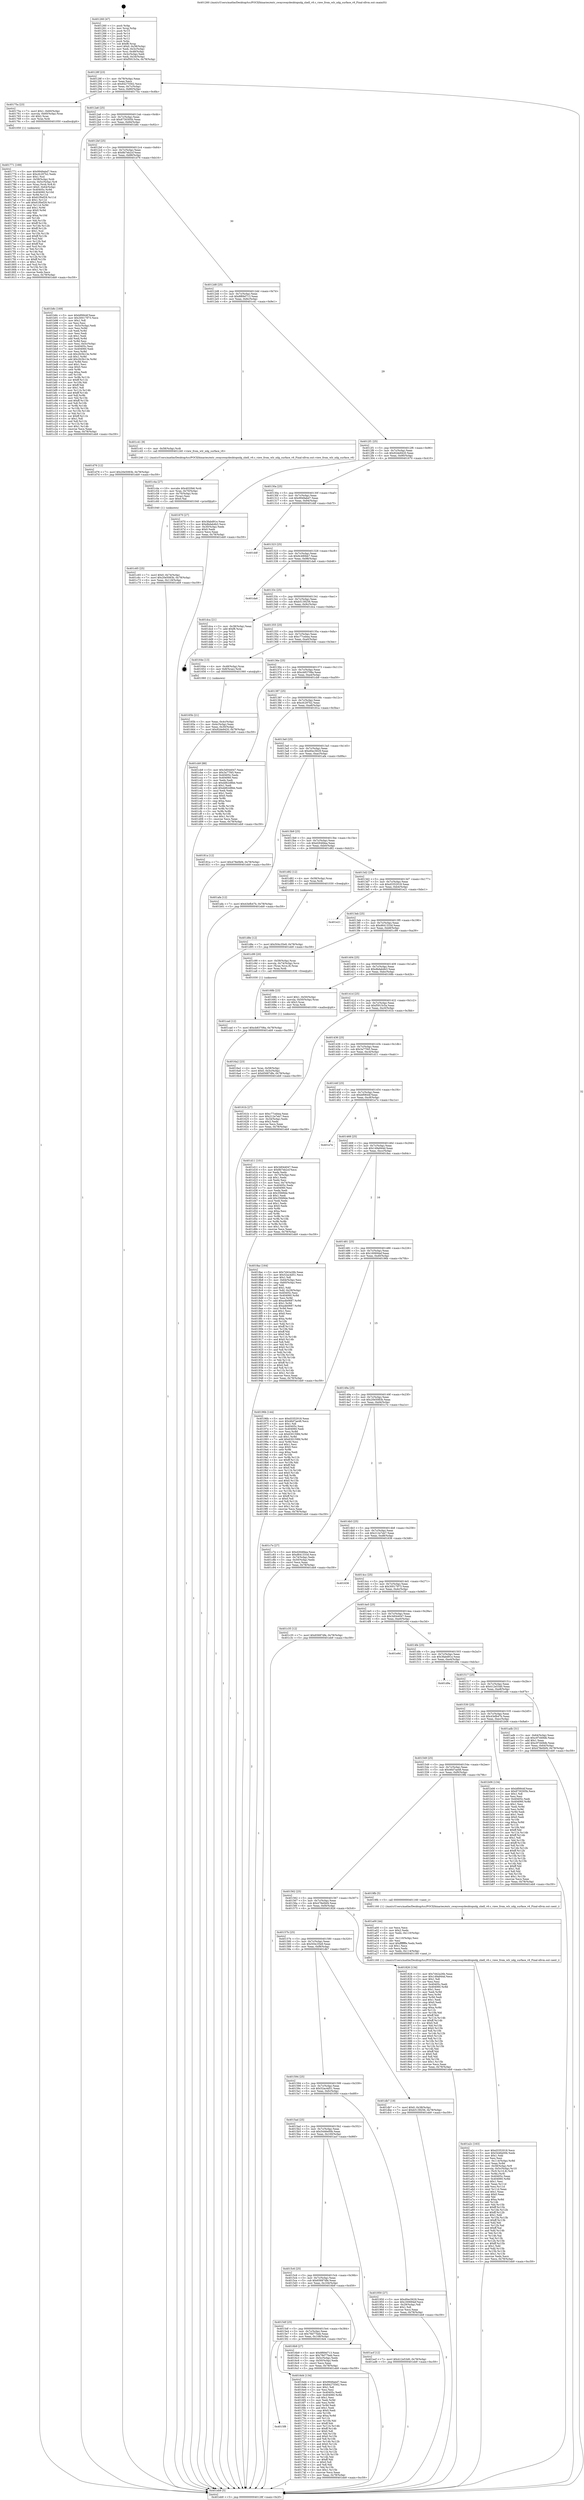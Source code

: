 digraph "0x401260" {
  label = "0x401260 (/mnt/c/Users/mathe/Desktop/tcc/POCII/binaries/extr_swayswaydesktopxdg_shell_v6.c_view_from_wlr_xdg_surface_v6_Final-ollvm.out::main(0))"
  labelloc = "t"
  node[shape=record]

  Entry [label="",width=0.3,height=0.3,shape=circle,fillcolor=black,style=filled]
  "0x40128f" [label="{
     0x40128f [23]\l
     | [instrs]\l
     &nbsp;&nbsp;0x40128f \<+3\>: mov -0x78(%rbp),%eax\l
     &nbsp;&nbsp;0x401292 \<+2\>: mov %eax,%ecx\l
     &nbsp;&nbsp;0x401294 \<+6\>: sub $0x84275562,%ecx\l
     &nbsp;&nbsp;0x40129a \<+3\>: mov %eax,-0x7c(%rbp)\l
     &nbsp;&nbsp;0x40129d \<+3\>: mov %ecx,-0x80(%rbp)\l
     &nbsp;&nbsp;0x4012a0 \<+6\>: je 000000000040175a \<main+0x4fa\>\l
  }"]
  "0x40175a" [label="{
     0x40175a [23]\l
     | [instrs]\l
     &nbsp;&nbsp;0x40175a \<+7\>: movl $0x1,-0x60(%rbp)\l
     &nbsp;&nbsp;0x401761 \<+4\>: movslq -0x60(%rbp),%rax\l
     &nbsp;&nbsp;0x401765 \<+4\>: shl $0x2,%rax\l
     &nbsp;&nbsp;0x401769 \<+3\>: mov %rax,%rdi\l
     &nbsp;&nbsp;0x40176c \<+5\>: call 0000000000401050 \<malloc@plt\>\l
     | [calls]\l
     &nbsp;&nbsp;0x401050 \{1\} (unknown)\l
  }"]
  "0x4012a6" [label="{
     0x4012a6 [25]\l
     | [instrs]\l
     &nbsp;&nbsp;0x4012a6 \<+5\>: jmp 00000000004012ab \<main+0x4b\>\l
     &nbsp;&nbsp;0x4012ab \<+3\>: mov -0x7c(%rbp),%eax\l
     &nbsp;&nbsp;0x4012ae \<+5\>: sub $0x8730305b,%eax\l
     &nbsp;&nbsp;0x4012b3 \<+6\>: mov %eax,-0x84(%rbp)\l
     &nbsp;&nbsp;0x4012b9 \<+6\>: je 0000000000401b8c \<main+0x92c\>\l
  }"]
  Exit [label="",width=0.3,height=0.3,shape=circle,fillcolor=black,style=filled,peripheries=2]
  "0x401b8c" [label="{
     0x401b8c [169]\l
     | [instrs]\l
     &nbsp;&nbsp;0x401b8c \<+5\>: mov $0xbf0844f,%eax\l
     &nbsp;&nbsp;0x401b91 \<+5\>: mov $0x30017973,%ecx\l
     &nbsp;&nbsp;0x401b96 \<+2\>: mov $0x1,%dl\l
     &nbsp;&nbsp;0x401b98 \<+2\>: xor %esi,%esi\l
     &nbsp;&nbsp;0x401b9a \<+3\>: mov -0x5c(%rbp),%edi\l
     &nbsp;&nbsp;0x401b9d \<+3\>: mov %esi,%r8d\l
     &nbsp;&nbsp;0x401ba0 \<+3\>: sub %edi,%r8d\l
     &nbsp;&nbsp;0x401ba3 \<+2\>: mov %esi,%edi\l
     &nbsp;&nbsp;0x401ba5 \<+3\>: sub $0x1,%edi\l
     &nbsp;&nbsp;0x401ba8 \<+3\>: add %edi,%r8d\l
     &nbsp;&nbsp;0x401bab \<+3\>: sub %r8d,%esi\l
     &nbsp;&nbsp;0x401bae \<+3\>: mov %esi,-0x5c(%rbp)\l
     &nbsp;&nbsp;0x401bb1 \<+7\>: mov 0x40405c,%esi\l
     &nbsp;&nbsp;0x401bb8 \<+7\>: mov 0x404060,%edi\l
     &nbsp;&nbsp;0x401bbf \<+3\>: mov %esi,%r8d\l
     &nbsp;&nbsp;0x401bc2 \<+7\>: sub $0x2fc5b13e,%r8d\l
     &nbsp;&nbsp;0x401bc9 \<+4\>: sub $0x1,%r8d\l
     &nbsp;&nbsp;0x401bcd \<+7\>: add $0x2fc5b13e,%r8d\l
     &nbsp;&nbsp;0x401bd4 \<+4\>: imul %r8d,%esi\l
     &nbsp;&nbsp;0x401bd8 \<+3\>: and $0x1,%esi\l
     &nbsp;&nbsp;0x401bdb \<+3\>: cmp $0x0,%esi\l
     &nbsp;&nbsp;0x401bde \<+4\>: sete %r9b\l
     &nbsp;&nbsp;0x401be2 \<+3\>: cmp $0xa,%edi\l
     &nbsp;&nbsp;0x401be5 \<+4\>: setl %r10b\l
     &nbsp;&nbsp;0x401be9 \<+3\>: mov %r9b,%r11b\l
     &nbsp;&nbsp;0x401bec \<+4\>: xor $0xff,%r11b\l
     &nbsp;&nbsp;0x401bf0 \<+3\>: mov %r10b,%bl\l
     &nbsp;&nbsp;0x401bf3 \<+3\>: xor $0xff,%bl\l
     &nbsp;&nbsp;0x401bf6 \<+3\>: xor $0x1,%dl\l
     &nbsp;&nbsp;0x401bf9 \<+3\>: mov %r11b,%r14b\l
     &nbsp;&nbsp;0x401bfc \<+4\>: and $0xff,%r14b\l
     &nbsp;&nbsp;0x401c00 \<+3\>: and %dl,%r9b\l
     &nbsp;&nbsp;0x401c03 \<+3\>: mov %bl,%r15b\l
     &nbsp;&nbsp;0x401c06 \<+4\>: and $0xff,%r15b\l
     &nbsp;&nbsp;0x401c0a \<+3\>: and %dl,%r10b\l
     &nbsp;&nbsp;0x401c0d \<+3\>: or %r9b,%r14b\l
     &nbsp;&nbsp;0x401c10 \<+3\>: or %r10b,%r15b\l
     &nbsp;&nbsp;0x401c13 \<+3\>: xor %r15b,%r14b\l
     &nbsp;&nbsp;0x401c16 \<+3\>: or %bl,%r11b\l
     &nbsp;&nbsp;0x401c19 \<+4\>: xor $0xff,%r11b\l
     &nbsp;&nbsp;0x401c1d \<+3\>: or $0x1,%dl\l
     &nbsp;&nbsp;0x401c20 \<+3\>: and %dl,%r11b\l
     &nbsp;&nbsp;0x401c23 \<+3\>: or %r11b,%r14b\l
     &nbsp;&nbsp;0x401c26 \<+4\>: test $0x1,%r14b\l
     &nbsp;&nbsp;0x401c2a \<+3\>: cmovne %ecx,%eax\l
     &nbsp;&nbsp;0x401c2d \<+3\>: mov %eax,-0x78(%rbp)\l
     &nbsp;&nbsp;0x401c30 \<+5\>: jmp 0000000000401eb9 \<main+0xc59\>\l
  }"]
  "0x4012bf" [label="{
     0x4012bf [25]\l
     | [instrs]\l
     &nbsp;&nbsp;0x4012bf \<+5\>: jmp 00000000004012c4 \<main+0x64\>\l
     &nbsp;&nbsp;0x4012c4 \<+3\>: mov -0x7c(%rbp),%eax\l
     &nbsp;&nbsp;0x4012c7 \<+5\>: sub $0x8b7eb2cf,%eax\l
     &nbsp;&nbsp;0x4012cc \<+6\>: mov %eax,-0x88(%rbp)\l
     &nbsp;&nbsp;0x4012d2 \<+6\>: je 0000000000401d76 \<main+0xb16\>\l
  }"]
  "0x401d8e" [label="{
     0x401d8e [12]\l
     | [instrs]\l
     &nbsp;&nbsp;0x401d8e \<+7\>: movl $0x504c35e9,-0x78(%rbp)\l
     &nbsp;&nbsp;0x401d95 \<+5\>: jmp 0000000000401eb9 \<main+0xc59\>\l
  }"]
  "0x401d76" [label="{
     0x401d76 [12]\l
     | [instrs]\l
     &nbsp;&nbsp;0x401d76 \<+7\>: movl $0x20e5083b,-0x78(%rbp)\l
     &nbsp;&nbsp;0x401d7d \<+5\>: jmp 0000000000401eb9 \<main+0xc59\>\l
  }"]
  "0x4012d8" [label="{
     0x4012d8 [25]\l
     | [instrs]\l
     &nbsp;&nbsp;0x4012d8 \<+5\>: jmp 00000000004012dd \<main+0x7d\>\l
     &nbsp;&nbsp;0x4012dd \<+3\>: mov -0x7c(%rbp),%eax\l
     &nbsp;&nbsp;0x4012e0 \<+5\>: sub $0x8f69d713,%eax\l
     &nbsp;&nbsp;0x4012e5 \<+6\>: mov %eax,-0x8c(%rbp)\l
     &nbsp;&nbsp;0x4012eb \<+6\>: je 0000000000401c41 \<main+0x9e1\>\l
  }"]
  "0x401cad" [label="{
     0x401cad [12]\l
     | [instrs]\l
     &nbsp;&nbsp;0x401cad \<+7\>: movl $0xcb83708a,-0x78(%rbp)\l
     &nbsp;&nbsp;0x401cb4 \<+5\>: jmp 0000000000401eb9 \<main+0xc59\>\l
  }"]
  "0x401c41" [label="{
     0x401c41 [9]\l
     | [instrs]\l
     &nbsp;&nbsp;0x401c41 \<+4\>: mov -0x58(%rbp),%rdi\l
     &nbsp;&nbsp;0x401c45 \<+5\>: call 0000000000401240 \<view_from_wlr_xdg_surface_v6\>\l
     | [calls]\l
     &nbsp;&nbsp;0x401240 \{1\} (/mnt/c/Users/mathe/Desktop/tcc/POCII/binaries/extr_swayswaydesktopxdg_shell_v6.c_view_from_wlr_xdg_surface_v6_Final-ollvm.out::view_from_wlr_xdg_surface_v6)\l
  }"]
  "0x4012f1" [label="{
     0x4012f1 [25]\l
     | [instrs]\l
     &nbsp;&nbsp;0x4012f1 \<+5\>: jmp 00000000004012f6 \<main+0x96\>\l
     &nbsp;&nbsp;0x4012f6 \<+3\>: mov -0x7c(%rbp),%eax\l
     &nbsp;&nbsp;0x4012f9 \<+5\>: sub $0x92de9420,%eax\l
     &nbsp;&nbsp;0x4012fe \<+6\>: mov %eax,-0x90(%rbp)\l
     &nbsp;&nbsp;0x401304 \<+6\>: je 0000000000401670 \<main+0x410\>\l
  }"]
  "0x401c65" [label="{
     0x401c65 [25]\l
     | [instrs]\l
     &nbsp;&nbsp;0x401c65 \<+7\>: movl $0x0,-0x74(%rbp)\l
     &nbsp;&nbsp;0x401c6c \<+7\>: movl $0x20e5083b,-0x78(%rbp)\l
     &nbsp;&nbsp;0x401c73 \<+6\>: mov %eax,-0x118(%rbp)\l
     &nbsp;&nbsp;0x401c79 \<+5\>: jmp 0000000000401eb9 \<main+0xc59\>\l
  }"]
  "0x401670" [label="{
     0x401670 [27]\l
     | [instrs]\l
     &nbsp;&nbsp;0x401670 \<+5\>: mov $0x3fabd91e,%eax\l
     &nbsp;&nbsp;0x401675 \<+5\>: mov $0xdbdab4b3,%ecx\l
     &nbsp;&nbsp;0x40167a \<+3\>: mov -0x30(%rbp),%edx\l
     &nbsp;&nbsp;0x40167d \<+3\>: cmp $0x0,%edx\l
     &nbsp;&nbsp;0x401680 \<+3\>: cmove %ecx,%eax\l
     &nbsp;&nbsp;0x401683 \<+3\>: mov %eax,-0x78(%rbp)\l
     &nbsp;&nbsp;0x401686 \<+5\>: jmp 0000000000401eb9 \<main+0xc59\>\l
  }"]
  "0x40130a" [label="{
     0x40130a [25]\l
     | [instrs]\l
     &nbsp;&nbsp;0x40130a \<+5\>: jmp 000000000040130f \<main+0xaf\>\l
     &nbsp;&nbsp;0x40130f \<+3\>: mov -0x7c(%rbp),%eax\l
     &nbsp;&nbsp;0x401312 \<+5\>: sub $0x9949abd7,%eax\l
     &nbsp;&nbsp;0x401317 \<+6\>: mov %eax,-0x94(%rbp)\l
     &nbsp;&nbsp;0x40131d \<+6\>: je 0000000000401ddf \<main+0xb7f\>\l
  }"]
  "0x401c4a" [label="{
     0x401c4a [27]\l
     | [instrs]\l
     &nbsp;&nbsp;0x401c4a \<+10\>: movabs $0x4020b6,%rdi\l
     &nbsp;&nbsp;0x401c54 \<+4\>: mov %rax,-0x70(%rbp)\l
     &nbsp;&nbsp;0x401c58 \<+4\>: mov -0x70(%rbp),%rax\l
     &nbsp;&nbsp;0x401c5c \<+2\>: mov (%rax),%esi\l
     &nbsp;&nbsp;0x401c5e \<+2\>: mov $0x0,%al\l
     &nbsp;&nbsp;0x401c60 \<+5\>: call 0000000000401040 \<printf@plt\>\l
     | [calls]\l
     &nbsp;&nbsp;0x401040 \{1\} (unknown)\l
  }"]
  "0x401ddf" [label="{
     0x401ddf\l
  }", style=dashed]
  "0x401323" [label="{
     0x401323 [25]\l
     | [instrs]\l
     &nbsp;&nbsp;0x401323 \<+5\>: jmp 0000000000401328 \<main+0xc8\>\l
     &nbsp;&nbsp;0x401328 \<+3\>: mov -0x7c(%rbp),%eax\l
     &nbsp;&nbsp;0x40132b \<+5\>: sub $0x9c490bb7,%eax\l
     &nbsp;&nbsp;0x401330 \<+6\>: mov %eax,-0x98(%rbp)\l
     &nbsp;&nbsp;0x401336 \<+6\>: je 0000000000401da6 \<main+0xb46\>\l
  }"]
  "0x401a2c" [label="{
     0x401a2c [163]\l
     | [instrs]\l
     &nbsp;&nbsp;0x401a2c \<+5\>: mov $0xd3352018,%ecx\l
     &nbsp;&nbsp;0x401a31 \<+5\>: mov $0x5446e00b,%edx\l
     &nbsp;&nbsp;0x401a36 \<+3\>: mov $0x1,%dil\l
     &nbsp;&nbsp;0x401a39 \<+2\>: xor %esi,%esi\l
     &nbsp;&nbsp;0x401a3b \<+7\>: mov -0x114(%rbp),%r8d\l
     &nbsp;&nbsp;0x401a42 \<+4\>: imul %eax,%r8d\l
     &nbsp;&nbsp;0x401a46 \<+4\>: mov -0x58(%rbp),%r9\l
     &nbsp;&nbsp;0x401a4a \<+4\>: movslq -0x5c(%rbp),%r10\l
     &nbsp;&nbsp;0x401a4e \<+4\>: mov (%r9,%r10,8),%r9\l
     &nbsp;&nbsp;0x401a52 \<+3\>: mov %r8d,(%r9)\l
     &nbsp;&nbsp;0x401a55 \<+7\>: mov 0x40405c,%eax\l
     &nbsp;&nbsp;0x401a5c \<+8\>: mov 0x404060,%r8d\l
     &nbsp;&nbsp;0x401a64 \<+3\>: sub $0x1,%esi\l
     &nbsp;&nbsp;0x401a67 \<+3\>: mov %eax,%r11d\l
     &nbsp;&nbsp;0x401a6a \<+3\>: add %esi,%r11d\l
     &nbsp;&nbsp;0x401a6d \<+4\>: imul %r11d,%eax\l
     &nbsp;&nbsp;0x401a71 \<+3\>: and $0x1,%eax\l
     &nbsp;&nbsp;0x401a74 \<+3\>: cmp $0x0,%eax\l
     &nbsp;&nbsp;0x401a77 \<+3\>: sete %bl\l
     &nbsp;&nbsp;0x401a7a \<+4\>: cmp $0xa,%r8d\l
     &nbsp;&nbsp;0x401a7e \<+4\>: setl %r14b\l
     &nbsp;&nbsp;0x401a82 \<+3\>: mov %bl,%r15b\l
     &nbsp;&nbsp;0x401a85 \<+4\>: xor $0xff,%r15b\l
     &nbsp;&nbsp;0x401a89 \<+3\>: mov %r14b,%r12b\l
     &nbsp;&nbsp;0x401a8c \<+4\>: xor $0xff,%r12b\l
     &nbsp;&nbsp;0x401a90 \<+4\>: xor $0x1,%dil\l
     &nbsp;&nbsp;0x401a94 \<+3\>: mov %r15b,%r13b\l
     &nbsp;&nbsp;0x401a97 \<+4\>: and $0xff,%r13b\l
     &nbsp;&nbsp;0x401a9b \<+3\>: and %dil,%bl\l
     &nbsp;&nbsp;0x401a9e \<+3\>: mov %r12b,%al\l
     &nbsp;&nbsp;0x401aa1 \<+2\>: and $0xff,%al\l
     &nbsp;&nbsp;0x401aa3 \<+3\>: and %dil,%r14b\l
     &nbsp;&nbsp;0x401aa6 \<+3\>: or %bl,%r13b\l
     &nbsp;&nbsp;0x401aa9 \<+3\>: or %r14b,%al\l
     &nbsp;&nbsp;0x401aac \<+3\>: xor %al,%r13b\l
     &nbsp;&nbsp;0x401aaf \<+3\>: or %r12b,%r15b\l
     &nbsp;&nbsp;0x401ab2 \<+4\>: xor $0xff,%r15b\l
     &nbsp;&nbsp;0x401ab6 \<+4\>: or $0x1,%dil\l
     &nbsp;&nbsp;0x401aba \<+3\>: and %dil,%r15b\l
     &nbsp;&nbsp;0x401abd \<+3\>: or %r15b,%r13b\l
     &nbsp;&nbsp;0x401ac0 \<+4\>: test $0x1,%r13b\l
     &nbsp;&nbsp;0x401ac4 \<+3\>: cmovne %edx,%ecx\l
     &nbsp;&nbsp;0x401ac7 \<+3\>: mov %ecx,-0x78(%rbp)\l
     &nbsp;&nbsp;0x401aca \<+5\>: jmp 0000000000401eb9 \<main+0xc59\>\l
  }"]
  "0x401da6" [label="{
     0x401da6\l
  }", style=dashed]
  "0x40133c" [label="{
     0x40133c [25]\l
     | [instrs]\l
     &nbsp;&nbsp;0x40133c \<+5\>: jmp 0000000000401341 \<main+0xe1\>\l
     &nbsp;&nbsp;0x401341 \<+3\>: mov -0x7c(%rbp),%eax\l
     &nbsp;&nbsp;0x401344 \<+5\>: sub $0xb5139256,%eax\l
     &nbsp;&nbsp;0x401349 \<+6\>: mov %eax,-0x9c(%rbp)\l
     &nbsp;&nbsp;0x40134f \<+6\>: je 0000000000401dca \<main+0xb6a\>\l
  }"]
  "0x401a00" [label="{
     0x401a00 [44]\l
     | [instrs]\l
     &nbsp;&nbsp;0x401a00 \<+2\>: xor %ecx,%ecx\l
     &nbsp;&nbsp;0x401a02 \<+5\>: mov $0x2,%edx\l
     &nbsp;&nbsp;0x401a07 \<+6\>: mov %edx,-0x110(%rbp)\l
     &nbsp;&nbsp;0x401a0d \<+1\>: cltd\l
     &nbsp;&nbsp;0x401a0e \<+6\>: mov -0x110(%rbp),%esi\l
     &nbsp;&nbsp;0x401a14 \<+2\>: idiv %esi\l
     &nbsp;&nbsp;0x401a16 \<+6\>: imul $0xfffffffe,%edx,%edx\l
     &nbsp;&nbsp;0x401a1c \<+3\>: sub $0x1,%ecx\l
     &nbsp;&nbsp;0x401a1f \<+2\>: sub %ecx,%edx\l
     &nbsp;&nbsp;0x401a21 \<+6\>: mov %edx,-0x114(%rbp)\l
     &nbsp;&nbsp;0x401a27 \<+5\>: call 0000000000401160 \<next_i\>\l
     | [calls]\l
     &nbsp;&nbsp;0x401160 \{1\} (/mnt/c/Users/mathe/Desktop/tcc/POCII/binaries/extr_swayswaydesktopxdg_shell_v6.c_view_from_wlr_xdg_surface_v6_Final-ollvm.out::next_i)\l
  }"]
  "0x401dca" [label="{
     0x401dca [21]\l
     | [instrs]\l
     &nbsp;&nbsp;0x401dca \<+3\>: mov -0x38(%rbp),%eax\l
     &nbsp;&nbsp;0x401dcd \<+7\>: add $0xf8,%rsp\l
     &nbsp;&nbsp;0x401dd4 \<+1\>: pop %rbx\l
     &nbsp;&nbsp;0x401dd5 \<+2\>: pop %r12\l
     &nbsp;&nbsp;0x401dd7 \<+2\>: pop %r13\l
     &nbsp;&nbsp;0x401dd9 \<+2\>: pop %r14\l
     &nbsp;&nbsp;0x401ddb \<+2\>: pop %r15\l
     &nbsp;&nbsp;0x401ddd \<+1\>: pop %rbp\l
     &nbsp;&nbsp;0x401dde \<+1\>: ret\l
  }"]
  "0x401355" [label="{
     0x401355 [25]\l
     | [instrs]\l
     &nbsp;&nbsp;0x401355 \<+5\>: jmp 000000000040135a \<main+0xfa\>\l
     &nbsp;&nbsp;0x40135a \<+3\>: mov -0x7c(%rbp),%eax\l
     &nbsp;&nbsp;0x40135d \<+5\>: sub $0xc77cebea,%eax\l
     &nbsp;&nbsp;0x401362 \<+6\>: mov %eax,-0xa0(%rbp)\l
     &nbsp;&nbsp;0x401368 \<+6\>: je 000000000040164e \<main+0x3ee\>\l
  }"]
  "0x401771" [label="{
     0x401771 [169]\l
     | [instrs]\l
     &nbsp;&nbsp;0x401771 \<+5\>: mov $0x9949abd7,%ecx\l
     &nbsp;&nbsp;0x401776 \<+5\>: mov $0xcfc297b2,%edx\l
     &nbsp;&nbsp;0x40177b \<+3\>: mov $0x1,%sil\l
     &nbsp;&nbsp;0x40177e \<+4\>: mov -0x58(%rbp),%rdi\l
     &nbsp;&nbsp;0x401782 \<+4\>: movslq -0x5c(%rbp),%r8\l
     &nbsp;&nbsp;0x401786 \<+4\>: mov %rax,(%rdi,%r8,8)\l
     &nbsp;&nbsp;0x40178a \<+7\>: movl $0x0,-0x64(%rbp)\l
     &nbsp;&nbsp;0x401791 \<+8\>: mov 0x40405c,%r9d\l
     &nbsp;&nbsp;0x401799 \<+8\>: mov 0x404060,%r10d\l
     &nbsp;&nbsp;0x4017a1 \<+3\>: mov %r9d,%r11d\l
     &nbsp;&nbsp;0x4017a4 \<+7\>: sub $0x61f0ef29,%r11d\l
     &nbsp;&nbsp;0x4017ab \<+4\>: sub $0x1,%r11d\l
     &nbsp;&nbsp;0x4017af \<+7\>: add $0x61f0ef29,%r11d\l
     &nbsp;&nbsp;0x4017b6 \<+4\>: imul %r11d,%r9d\l
     &nbsp;&nbsp;0x4017ba \<+4\>: and $0x1,%r9d\l
     &nbsp;&nbsp;0x4017be \<+4\>: cmp $0x0,%r9d\l
     &nbsp;&nbsp;0x4017c2 \<+3\>: sete %bl\l
     &nbsp;&nbsp;0x4017c5 \<+4\>: cmp $0xa,%r10d\l
     &nbsp;&nbsp;0x4017c9 \<+4\>: setl %r14b\l
     &nbsp;&nbsp;0x4017cd \<+3\>: mov %bl,%r15b\l
     &nbsp;&nbsp;0x4017d0 \<+4\>: xor $0xff,%r15b\l
     &nbsp;&nbsp;0x4017d4 \<+3\>: mov %r14b,%r12b\l
     &nbsp;&nbsp;0x4017d7 \<+4\>: xor $0xff,%r12b\l
     &nbsp;&nbsp;0x4017db \<+4\>: xor $0x1,%sil\l
     &nbsp;&nbsp;0x4017df \<+3\>: mov %r15b,%r13b\l
     &nbsp;&nbsp;0x4017e2 \<+4\>: and $0xff,%r13b\l
     &nbsp;&nbsp;0x4017e6 \<+3\>: and %sil,%bl\l
     &nbsp;&nbsp;0x4017e9 \<+3\>: mov %r12b,%al\l
     &nbsp;&nbsp;0x4017ec \<+2\>: and $0xff,%al\l
     &nbsp;&nbsp;0x4017ee \<+3\>: and %sil,%r14b\l
     &nbsp;&nbsp;0x4017f1 \<+3\>: or %bl,%r13b\l
     &nbsp;&nbsp;0x4017f4 \<+3\>: or %r14b,%al\l
     &nbsp;&nbsp;0x4017f7 \<+3\>: xor %al,%r13b\l
     &nbsp;&nbsp;0x4017fa \<+3\>: or %r12b,%r15b\l
     &nbsp;&nbsp;0x4017fd \<+4\>: xor $0xff,%r15b\l
     &nbsp;&nbsp;0x401801 \<+4\>: or $0x1,%sil\l
     &nbsp;&nbsp;0x401805 \<+3\>: and %sil,%r15b\l
     &nbsp;&nbsp;0x401808 \<+3\>: or %r15b,%r13b\l
     &nbsp;&nbsp;0x40180b \<+4\>: test $0x1,%r13b\l
     &nbsp;&nbsp;0x40180f \<+3\>: cmovne %edx,%ecx\l
     &nbsp;&nbsp;0x401812 \<+3\>: mov %ecx,-0x78(%rbp)\l
     &nbsp;&nbsp;0x401815 \<+5\>: jmp 0000000000401eb9 \<main+0xc59\>\l
  }"]
  "0x40164e" [label="{
     0x40164e [13]\l
     | [instrs]\l
     &nbsp;&nbsp;0x40164e \<+4\>: mov -0x48(%rbp),%rax\l
     &nbsp;&nbsp;0x401652 \<+4\>: mov 0x8(%rax),%rdi\l
     &nbsp;&nbsp;0x401656 \<+5\>: call 0000000000401060 \<atoi@plt\>\l
     | [calls]\l
     &nbsp;&nbsp;0x401060 \{1\} (unknown)\l
  }"]
  "0x40136e" [label="{
     0x40136e [25]\l
     | [instrs]\l
     &nbsp;&nbsp;0x40136e \<+5\>: jmp 0000000000401373 \<main+0x113\>\l
     &nbsp;&nbsp;0x401373 \<+3\>: mov -0x7c(%rbp),%eax\l
     &nbsp;&nbsp;0x401376 \<+5\>: sub $0xcb83708a,%eax\l
     &nbsp;&nbsp;0x40137b \<+6\>: mov %eax,-0xa4(%rbp)\l
     &nbsp;&nbsp;0x401381 \<+6\>: je 0000000000401cb9 \<main+0xa59\>\l
  }"]
  "0x4015f8" [label="{
     0x4015f8\l
  }", style=dashed]
  "0x401cb9" [label="{
     0x401cb9 [88]\l
     | [instrs]\l
     &nbsp;&nbsp;0x401cb9 \<+5\>: mov $0x3d044047,%eax\l
     &nbsp;&nbsp;0x401cbe \<+5\>: mov $0x3a77f45,%ecx\l
     &nbsp;&nbsp;0x401cc3 \<+7\>: mov 0x40405c,%edx\l
     &nbsp;&nbsp;0x401cca \<+7\>: mov 0x404060,%esi\l
     &nbsp;&nbsp;0x401cd1 \<+2\>: mov %edx,%edi\l
     &nbsp;&nbsp;0x401cd3 \<+6\>: sub $0xdd62d8bb,%edi\l
     &nbsp;&nbsp;0x401cd9 \<+3\>: sub $0x1,%edi\l
     &nbsp;&nbsp;0x401cdc \<+6\>: add $0xdd62d8bb,%edi\l
     &nbsp;&nbsp;0x401ce2 \<+3\>: imul %edi,%edx\l
     &nbsp;&nbsp;0x401ce5 \<+3\>: and $0x1,%edx\l
     &nbsp;&nbsp;0x401ce8 \<+3\>: cmp $0x0,%edx\l
     &nbsp;&nbsp;0x401ceb \<+4\>: sete %r8b\l
     &nbsp;&nbsp;0x401cef \<+3\>: cmp $0xa,%esi\l
     &nbsp;&nbsp;0x401cf2 \<+4\>: setl %r9b\l
     &nbsp;&nbsp;0x401cf6 \<+3\>: mov %r8b,%r10b\l
     &nbsp;&nbsp;0x401cf9 \<+3\>: and %r9b,%r10b\l
     &nbsp;&nbsp;0x401cfc \<+3\>: xor %r9b,%r8b\l
     &nbsp;&nbsp;0x401cff \<+3\>: or %r8b,%r10b\l
     &nbsp;&nbsp;0x401d02 \<+4\>: test $0x1,%r10b\l
     &nbsp;&nbsp;0x401d06 \<+3\>: cmovne %ecx,%eax\l
     &nbsp;&nbsp;0x401d09 \<+3\>: mov %eax,-0x78(%rbp)\l
     &nbsp;&nbsp;0x401d0c \<+5\>: jmp 0000000000401eb9 \<main+0xc59\>\l
  }"]
  "0x401387" [label="{
     0x401387 [25]\l
     | [instrs]\l
     &nbsp;&nbsp;0x401387 \<+5\>: jmp 000000000040138c \<main+0x12c\>\l
     &nbsp;&nbsp;0x40138c \<+3\>: mov -0x7c(%rbp),%eax\l
     &nbsp;&nbsp;0x40138f \<+5\>: sub $0xcfc297b2,%eax\l
     &nbsp;&nbsp;0x401394 \<+6\>: mov %eax,-0xa8(%rbp)\l
     &nbsp;&nbsp;0x40139a \<+6\>: je 000000000040181a \<main+0x5ba\>\l
  }"]
  "0x4016d4" [label="{
     0x4016d4 [134]\l
     | [instrs]\l
     &nbsp;&nbsp;0x4016d4 \<+5\>: mov $0x9949abd7,%eax\l
     &nbsp;&nbsp;0x4016d9 \<+5\>: mov $0x84275562,%ecx\l
     &nbsp;&nbsp;0x4016de \<+2\>: mov $0x1,%dl\l
     &nbsp;&nbsp;0x4016e0 \<+2\>: xor %esi,%esi\l
     &nbsp;&nbsp;0x4016e2 \<+7\>: mov 0x40405c,%edi\l
     &nbsp;&nbsp;0x4016e9 \<+8\>: mov 0x404060,%r8d\l
     &nbsp;&nbsp;0x4016f1 \<+3\>: sub $0x1,%esi\l
     &nbsp;&nbsp;0x4016f4 \<+3\>: mov %edi,%r9d\l
     &nbsp;&nbsp;0x4016f7 \<+3\>: add %esi,%r9d\l
     &nbsp;&nbsp;0x4016fa \<+4\>: imul %r9d,%edi\l
     &nbsp;&nbsp;0x4016fe \<+3\>: and $0x1,%edi\l
     &nbsp;&nbsp;0x401701 \<+3\>: cmp $0x0,%edi\l
     &nbsp;&nbsp;0x401704 \<+4\>: sete %r10b\l
     &nbsp;&nbsp;0x401708 \<+4\>: cmp $0xa,%r8d\l
     &nbsp;&nbsp;0x40170c \<+4\>: setl %r11b\l
     &nbsp;&nbsp;0x401710 \<+3\>: mov %r10b,%bl\l
     &nbsp;&nbsp;0x401713 \<+3\>: xor $0xff,%bl\l
     &nbsp;&nbsp;0x401716 \<+3\>: mov %r11b,%r14b\l
     &nbsp;&nbsp;0x401719 \<+4\>: xor $0xff,%r14b\l
     &nbsp;&nbsp;0x40171d \<+3\>: xor $0x0,%dl\l
     &nbsp;&nbsp;0x401720 \<+3\>: mov %bl,%r15b\l
     &nbsp;&nbsp;0x401723 \<+4\>: and $0x0,%r15b\l
     &nbsp;&nbsp;0x401727 \<+3\>: and %dl,%r10b\l
     &nbsp;&nbsp;0x40172a \<+3\>: mov %r14b,%r12b\l
     &nbsp;&nbsp;0x40172d \<+4\>: and $0x0,%r12b\l
     &nbsp;&nbsp;0x401731 \<+3\>: and %dl,%r11b\l
     &nbsp;&nbsp;0x401734 \<+3\>: or %r10b,%r15b\l
     &nbsp;&nbsp;0x401737 \<+3\>: or %r11b,%r12b\l
     &nbsp;&nbsp;0x40173a \<+3\>: xor %r12b,%r15b\l
     &nbsp;&nbsp;0x40173d \<+3\>: or %r14b,%bl\l
     &nbsp;&nbsp;0x401740 \<+3\>: xor $0xff,%bl\l
     &nbsp;&nbsp;0x401743 \<+3\>: or $0x0,%dl\l
     &nbsp;&nbsp;0x401746 \<+2\>: and %dl,%bl\l
     &nbsp;&nbsp;0x401748 \<+3\>: or %bl,%r15b\l
     &nbsp;&nbsp;0x40174b \<+4\>: test $0x1,%r15b\l
     &nbsp;&nbsp;0x40174f \<+3\>: cmovne %ecx,%eax\l
     &nbsp;&nbsp;0x401752 \<+3\>: mov %eax,-0x78(%rbp)\l
     &nbsp;&nbsp;0x401755 \<+5\>: jmp 0000000000401eb9 \<main+0xc59\>\l
  }"]
  "0x40181a" [label="{
     0x40181a [12]\l
     | [instrs]\l
     &nbsp;&nbsp;0x40181a \<+7\>: movl $0x478e0bf4,-0x78(%rbp)\l
     &nbsp;&nbsp;0x401821 \<+5\>: jmp 0000000000401eb9 \<main+0xc59\>\l
  }"]
  "0x4013a0" [label="{
     0x4013a0 [25]\l
     | [instrs]\l
     &nbsp;&nbsp;0x4013a0 \<+5\>: jmp 00000000004013a5 \<main+0x145\>\l
     &nbsp;&nbsp;0x4013a5 \<+3\>: mov -0x7c(%rbp),%eax\l
     &nbsp;&nbsp;0x4013a8 \<+5\>: sub $0xd0ec5629,%eax\l
     &nbsp;&nbsp;0x4013ad \<+6\>: mov %eax,-0xac(%rbp)\l
     &nbsp;&nbsp;0x4013b3 \<+6\>: je 0000000000401afa \<main+0x89a\>\l
  }"]
  "0x4015df" [label="{
     0x4015df [25]\l
     | [instrs]\l
     &nbsp;&nbsp;0x4015df \<+5\>: jmp 00000000004015e4 \<main+0x384\>\l
     &nbsp;&nbsp;0x4015e4 \<+3\>: mov -0x7c(%rbp),%eax\l
     &nbsp;&nbsp;0x4015e7 \<+5\>: sub $0x78d77beb,%eax\l
     &nbsp;&nbsp;0x4015ec \<+6\>: mov %eax,-0x108(%rbp)\l
     &nbsp;&nbsp;0x4015f2 \<+6\>: je 00000000004016d4 \<main+0x474\>\l
  }"]
  "0x401afa" [label="{
     0x401afa [12]\l
     | [instrs]\l
     &nbsp;&nbsp;0x401afa \<+7\>: movl $0x43efb47b,-0x78(%rbp)\l
     &nbsp;&nbsp;0x401b01 \<+5\>: jmp 0000000000401eb9 \<main+0xc59\>\l
  }"]
  "0x4013b9" [label="{
     0x4013b9 [25]\l
     | [instrs]\l
     &nbsp;&nbsp;0x4013b9 \<+5\>: jmp 00000000004013be \<main+0x15e\>\l
     &nbsp;&nbsp;0x4013be \<+3\>: mov -0x7c(%rbp),%eax\l
     &nbsp;&nbsp;0x4013c1 \<+5\>: sub $0xd264fdea,%eax\l
     &nbsp;&nbsp;0x4013c6 \<+6\>: mov %eax,-0xb0(%rbp)\l
     &nbsp;&nbsp;0x4013cc \<+6\>: je 0000000000401d82 \<main+0xb22\>\l
  }"]
  "0x4016b9" [label="{
     0x4016b9 [27]\l
     | [instrs]\l
     &nbsp;&nbsp;0x4016b9 \<+5\>: mov $0x8f69d713,%eax\l
     &nbsp;&nbsp;0x4016be \<+5\>: mov $0x78d77beb,%ecx\l
     &nbsp;&nbsp;0x4016c3 \<+3\>: mov -0x5c(%rbp),%edx\l
     &nbsp;&nbsp;0x4016c6 \<+3\>: cmp -0x50(%rbp),%edx\l
     &nbsp;&nbsp;0x4016c9 \<+3\>: cmovl %ecx,%eax\l
     &nbsp;&nbsp;0x4016cc \<+3\>: mov %eax,-0x78(%rbp)\l
     &nbsp;&nbsp;0x4016cf \<+5\>: jmp 0000000000401eb9 \<main+0xc59\>\l
  }"]
  "0x401d82" [label="{
     0x401d82 [12]\l
     | [instrs]\l
     &nbsp;&nbsp;0x401d82 \<+4\>: mov -0x58(%rbp),%rax\l
     &nbsp;&nbsp;0x401d86 \<+3\>: mov %rax,%rdi\l
     &nbsp;&nbsp;0x401d89 \<+5\>: call 0000000000401030 \<free@plt\>\l
     | [calls]\l
     &nbsp;&nbsp;0x401030 \{1\} (unknown)\l
  }"]
  "0x4013d2" [label="{
     0x4013d2 [25]\l
     | [instrs]\l
     &nbsp;&nbsp;0x4013d2 \<+5\>: jmp 00000000004013d7 \<main+0x177\>\l
     &nbsp;&nbsp;0x4013d7 \<+3\>: mov -0x7c(%rbp),%eax\l
     &nbsp;&nbsp;0x4013da \<+5\>: sub $0xd3352018,%eax\l
     &nbsp;&nbsp;0x4013df \<+6\>: mov %eax,-0xb4(%rbp)\l
     &nbsp;&nbsp;0x4013e5 \<+6\>: je 0000000000401e21 \<main+0xbc1\>\l
  }"]
  "0x4015c6" [label="{
     0x4015c6 [25]\l
     | [instrs]\l
     &nbsp;&nbsp;0x4015c6 \<+5\>: jmp 00000000004015cb \<main+0x36b\>\l
     &nbsp;&nbsp;0x4015cb \<+3\>: mov -0x7c(%rbp),%eax\l
     &nbsp;&nbsp;0x4015ce \<+5\>: sub $0x65687dfe,%eax\l
     &nbsp;&nbsp;0x4015d3 \<+6\>: mov %eax,-0x104(%rbp)\l
     &nbsp;&nbsp;0x4015d9 \<+6\>: je 00000000004016b9 \<main+0x459\>\l
  }"]
  "0x401e21" [label="{
     0x401e21\l
  }", style=dashed]
  "0x4013eb" [label="{
     0x4013eb [25]\l
     | [instrs]\l
     &nbsp;&nbsp;0x4013eb \<+5\>: jmp 00000000004013f0 \<main+0x190\>\l
     &nbsp;&nbsp;0x4013f0 \<+3\>: mov -0x7c(%rbp),%eax\l
     &nbsp;&nbsp;0x4013f3 \<+5\>: sub $0xd641333d,%eax\l
     &nbsp;&nbsp;0x4013f8 \<+6\>: mov %eax,-0xb8(%rbp)\l
     &nbsp;&nbsp;0x4013fe \<+6\>: je 0000000000401c99 \<main+0xa39\>\l
  }"]
  "0x401acf" [label="{
     0x401acf [12]\l
     | [instrs]\l
     &nbsp;&nbsp;0x401acf \<+7\>: movl $0x412e53d0,-0x78(%rbp)\l
     &nbsp;&nbsp;0x401ad6 \<+5\>: jmp 0000000000401eb9 \<main+0xc59\>\l
  }"]
  "0x401c99" [label="{
     0x401c99 [20]\l
     | [instrs]\l
     &nbsp;&nbsp;0x401c99 \<+4\>: mov -0x58(%rbp),%rax\l
     &nbsp;&nbsp;0x401c9d \<+4\>: movslq -0x74(%rbp),%rcx\l
     &nbsp;&nbsp;0x401ca1 \<+4\>: mov (%rax,%rcx,8),%rax\l
     &nbsp;&nbsp;0x401ca5 \<+3\>: mov %rax,%rdi\l
     &nbsp;&nbsp;0x401ca8 \<+5\>: call 0000000000401030 \<free@plt\>\l
     | [calls]\l
     &nbsp;&nbsp;0x401030 \{1\} (unknown)\l
  }"]
  "0x401404" [label="{
     0x401404 [25]\l
     | [instrs]\l
     &nbsp;&nbsp;0x401404 \<+5\>: jmp 0000000000401409 \<main+0x1a9\>\l
     &nbsp;&nbsp;0x401409 \<+3\>: mov -0x7c(%rbp),%eax\l
     &nbsp;&nbsp;0x40140c \<+5\>: sub $0xdbdab4b3,%eax\l
     &nbsp;&nbsp;0x401411 \<+6\>: mov %eax,-0xbc(%rbp)\l
     &nbsp;&nbsp;0x401417 \<+6\>: je 000000000040168b \<main+0x42b\>\l
  }"]
  "0x4015ad" [label="{
     0x4015ad [25]\l
     | [instrs]\l
     &nbsp;&nbsp;0x4015ad \<+5\>: jmp 00000000004015b2 \<main+0x352\>\l
     &nbsp;&nbsp;0x4015b2 \<+3\>: mov -0x7c(%rbp),%eax\l
     &nbsp;&nbsp;0x4015b5 \<+5\>: sub $0x5446e00b,%eax\l
     &nbsp;&nbsp;0x4015ba \<+6\>: mov %eax,-0x100(%rbp)\l
     &nbsp;&nbsp;0x4015c0 \<+6\>: je 0000000000401acf \<main+0x86f\>\l
  }"]
  "0x40168b" [label="{
     0x40168b [23]\l
     | [instrs]\l
     &nbsp;&nbsp;0x40168b \<+7\>: movl $0x1,-0x50(%rbp)\l
     &nbsp;&nbsp;0x401692 \<+4\>: movslq -0x50(%rbp),%rax\l
     &nbsp;&nbsp;0x401696 \<+4\>: shl $0x3,%rax\l
     &nbsp;&nbsp;0x40169a \<+3\>: mov %rax,%rdi\l
     &nbsp;&nbsp;0x40169d \<+5\>: call 0000000000401050 \<malloc@plt\>\l
     | [calls]\l
     &nbsp;&nbsp;0x401050 \{1\} (unknown)\l
  }"]
  "0x40141d" [label="{
     0x40141d [25]\l
     | [instrs]\l
     &nbsp;&nbsp;0x40141d \<+5\>: jmp 0000000000401422 \<main+0x1c2\>\l
     &nbsp;&nbsp;0x401422 \<+3\>: mov -0x7c(%rbp),%eax\l
     &nbsp;&nbsp;0x401425 \<+5\>: sub $0xf5915c5a,%eax\l
     &nbsp;&nbsp;0x40142a \<+6\>: mov %eax,-0xc0(%rbp)\l
     &nbsp;&nbsp;0x401430 \<+6\>: je 000000000040161b \<main+0x3bb\>\l
  }"]
  "0x401950" [label="{
     0x401950 [27]\l
     | [instrs]\l
     &nbsp;&nbsp;0x401950 \<+5\>: mov $0xd0ec5629,%eax\l
     &nbsp;&nbsp;0x401955 \<+5\>: mov $0x160694ef,%ecx\l
     &nbsp;&nbsp;0x40195a \<+3\>: mov -0x29(%rbp),%dl\l
     &nbsp;&nbsp;0x40195d \<+3\>: test $0x1,%dl\l
     &nbsp;&nbsp;0x401960 \<+3\>: cmovne %ecx,%eax\l
     &nbsp;&nbsp;0x401963 \<+3\>: mov %eax,-0x78(%rbp)\l
     &nbsp;&nbsp;0x401966 \<+5\>: jmp 0000000000401eb9 \<main+0xc59\>\l
  }"]
  "0x40161b" [label="{
     0x40161b [27]\l
     | [instrs]\l
     &nbsp;&nbsp;0x40161b \<+5\>: mov $0xc77cebea,%eax\l
     &nbsp;&nbsp;0x401620 \<+5\>: mov $0x212e7eb7,%ecx\l
     &nbsp;&nbsp;0x401625 \<+3\>: mov -0x34(%rbp),%edx\l
     &nbsp;&nbsp;0x401628 \<+3\>: cmp $0x2,%edx\l
     &nbsp;&nbsp;0x40162b \<+3\>: cmovne %ecx,%eax\l
     &nbsp;&nbsp;0x40162e \<+3\>: mov %eax,-0x78(%rbp)\l
     &nbsp;&nbsp;0x401631 \<+5\>: jmp 0000000000401eb9 \<main+0xc59\>\l
  }"]
  "0x401436" [label="{
     0x401436 [25]\l
     | [instrs]\l
     &nbsp;&nbsp;0x401436 \<+5\>: jmp 000000000040143b \<main+0x1db\>\l
     &nbsp;&nbsp;0x40143b \<+3\>: mov -0x7c(%rbp),%eax\l
     &nbsp;&nbsp;0x40143e \<+5\>: sub $0x3a77f45,%eax\l
     &nbsp;&nbsp;0x401443 \<+6\>: mov %eax,-0xc4(%rbp)\l
     &nbsp;&nbsp;0x401449 \<+6\>: je 0000000000401d11 \<main+0xab1\>\l
  }"]
  "0x401eb9" [label="{
     0x401eb9 [5]\l
     | [instrs]\l
     &nbsp;&nbsp;0x401eb9 \<+5\>: jmp 000000000040128f \<main+0x2f\>\l
  }"]
  "0x401260" [label="{
     0x401260 [47]\l
     | [instrs]\l
     &nbsp;&nbsp;0x401260 \<+1\>: push %rbp\l
     &nbsp;&nbsp;0x401261 \<+3\>: mov %rsp,%rbp\l
     &nbsp;&nbsp;0x401264 \<+2\>: push %r15\l
     &nbsp;&nbsp;0x401266 \<+2\>: push %r14\l
     &nbsp;&nbsp;0x401268 \<+2\>: push %r13\l
     &nbsp;&nbsp;0x40126a \<+2\>: push %r12\l
     &nbsp;&nbsp;0x40126c \<+1\>: push %rbx\l
     &nbsp;&nbsp;0x40126d \<+7\>: sub $0xf8,%rsp\l
     &nbsp;&nbsp;0x401274 \<+7\>: movl $0x0,-0x38(%rbp)\l
     &nbsp;&nbsp;0x40127b \<+3\>: mov %edi,-0x3c(%rbp)\l
     &nbsp;&nbsp;0x40127e \<+4\>: mov %rsi,-0x48(%rbp)\l
     &nbsp;&nbsp;0x401282 \<+3\>: mov -0x3c(%rbp),%edi\l
     &nbsp;&nbsp;0x401285 \<+3\>: mov %edi,-0x34(%rbp)\l
     &nbsp;&nbsp;0x401288 \<+7\>: movl $0xf5915c5a,-0x78(%rbp)\l
  }"]
  "0x40165b" [label="{
     0x40165b [21]\l
     | [instrs]\l
     &nbsp;&nbsp;0x40165b \<+3\>: mov %eax,-0x4c(%rbp)\l
     &nbsp;&nbsp;0x40165e \<+3\>: mov -0x4c(%rbp),%eax\l
     &nbsp;&nbsp;0x401661 \<+3\>: mov %eax,-0x30(%rbp)\l
     &nbsp;&nbsp;0x401664 \<+7\>: movl $0x92de9420,-0x78(%rbp)\l
     &nbsp;&nbsp;0x40166b \<+5\>: jmp 0000000000401eb9 \<main+0xc59\>\l
  }"]
  "0x4016a2" [label="{
     0x4016a2 [23]\l
     | [instrs]\l
     &nbsp;&nbsp;0x4016a2 \<+4\>: mov %rax,-0x58(%rbp)\l
     &nbsp;&nbsp;0x4016a6 \<+7\>: movl $0x0,-0x5c(%rbp)\l
     &nbsp;&nbsp;0x4016ad \<+7\>: movl $0x65687dfe,-0x78(%rbp)\l
     &nbsp;&nbsp;0x4016b4 \<+5\>: jmp 0000000000401eb9 \<main+0xc59\>\l
  }"]
  "0x401594" [label="{
     0x401594 [25]\l
     | [instrs]\l
     &nbsp;&nbsp;0x401594 \<+5\>: jmp 0000000000401599 \<main+0x339\>\l
     &nbsp;&nbsp;0x401599 \<+3\>: mov -0x7c(%rbp),%eax\l
     &nbsp;&nbsp;0x40159c \<+5\>: sub $0x52ac4d51,%eax\l
     &nbsp;&nbsp;0x4015a1 \<+6\>: mov %eax,-0xfc(%rbp)\l
     &nbsp;&nbsp;0x4015a7 \<+6\>: je 0000000000401950 \<main+0x6f0\>\l
  }"]
  "0x401d11" [label="{
     0x401d11 [101]\l
     | [instrs]\l
     &nbsp;&nbsp;0x401d11 \<+5\>: mov $0x3d044047,%eax\l
     &nbsp;&nbsp;0x401d16 \<+5\>: mov $0x8b7eb2cf,%ecx\l
     &nbsp;&nbsp;0x401d1b \<+2\>: xor %edx,%edx\l
     &nbsp;&nbsp;0x401d1d \<+3\>: mov -0x74(%rbp),%esi\l
     &nbsp;&nbsp;0x401d20 \<+3\>: sub $0x1,%edx\l
     &nbsp;&nbsp;0x401d23 \<+2\>: sub %edx,%esi\l
     &nbsp;&nbsp;0x401d25 \<+3\>: mov %esi,-0x74(%rbp)\l
     &nbsp;&nbsp;0x401d28 \<+7\>: mov 0x40405c,%edx\l
     &nbsp;&nbsp;0x401d2f \<+7\>: mov 0x404060,%esi\l
     &nbsp;&nbsp;0x401d36 \<+2\>: mov %edx,%edi\l
     &nbsp;&nbsp;0x401d38 \<+6\>: sub $0x35fd9de,%edi\l
     &nbsp;&nbsp;0x401d3e \<+3\>: sub $0x1,%edi\l
     &nbsp;&nbsp;0x401d41 \<+6\>: add $0x35fd9de,%edi\l
     &nbsp;&nbsp;0x401d47 \<+3\>: imul %edi,%edx\l
     &nbsp;&nbsp;0x401d4a \<+3\>: and $0x1,%edx\l
     &nbsp;&nbsp;0x401d4d \<+3\>: cmp $0x0,%edx\l
     &nbsp;&nbsp;0x401d50 \<+4\>: sete %r8b\l
     &nbsp;&nbsp;0x401d54 \<+3\>: cmp $0xa,%esi\l
     &nbsp;&nbsp;0x401d57 \<+4\>: setl %r9b\l
     &nbsp;&nbsp;0x401d5b \<+3\>: mov %r8b,%r10b\l
     &nbsp;&nbsp;0x401d5e \<+3\>: and %r9b,%r10b\l
     &nbsp;&nbsp;0x401d61 \<+3\>: xor %r9b,%r8b\l
     &nbsp;&nbsp;0x401d64 \<+3\>: or %r8b,%r10b\l
     &nbsp;&nbsp;0x401d67 \<+4\>: test $0x1,%r10b\l
     &nbsp;&nbsp;0x401d6b \<+3\>: cmovne %ecx,%eax\l
     &nbsp;&nbsp;0x401d6e \<+3\>: mov %eax,-0x78(%rbp)\l
     &nbsp;&nbsp;0x401d71 \<+5\>: jmp 0000000000401eb9 \<main+0xc59\>\l
  }"]
  "0x40144f" [label="{
     0x40144f [25]\l
     | [instrs]\l
     &nbsp;&nbsp;0x40144f \<+5\>: jmp 0000000000401454 \<main+0x1f4\>\l
     &nbsp;&nbsp;0x401454 \<+3\>: mov -0x7c(%rbp),%eax\l
     &nbsp;&nbsp;0x401457 \<+5\>: sub $0xbf0844f,%eax\l
     &nbsp;&nbsp;0x40145c \<+6\>: mov %eax,-0xc8(%rbp)\l
     &nbsp;&nbsp;0x401462 \<+6\>: je 0000000000401e7e \<main+0xc1e\>\l
  }"]
  "0x401db7" [label="{
     0x401db7 [19]\l
     | [instrs]\l
     &nbsp;&nbsp;0x401db7 \<+7\>: movl $0x0,-0x38(%rbp)\l
     &nbsp;&nbsp;0x401dbe \<+7\>: movl $0xb5139256,-0x78(%rbp)\l
     &nbsp;&nbsp;0x401dc5 \<+5\>: jmp 0000000000401eb9 \<main+0xc59\>\l
  }"]
  "0x401e7e" [label="{
     0x401e7e\l
  }", style=dashed]
  "0x401468" [label="{
     0x401468 [25]\l
     | [instrs]\l
     &nbsp;&nbsp;0x401468 \<+5\>: jmp 000000000040146d \<main+0x20d\>\l
     &nbsp;&nbsp;0x40146d \<+3\>: mov -0x7c(%rbp),%eax\l
     &nbsp;&nbsp;0x401470 \<+5\>: sub $0x149a944d,%eax\l
     &nbsp;&nbsp;0x401475 \<+6\>: mov %eax,-0xcc(%rbp)\l
     &nbsp;&nbsp;0x40147b \<+6\>: je 00000000004018ac \<main+0x64c\>\l
  }"]
  "0x40157b" [label="{
     0x40157b [25]\l
     | [instrs]\l
     &nbsp;&nbsp;0x40157b \<+5\>: jmp 0000000000401580 \<main+0x320\>\l
     &nbsp;&nbsp;0x401580 \<+3\>: mov -0x7c(%rbp),%eax\l
     &nbsp;&nbsp;0x401583 \<+5\>: sub $0x504c35e9,%eax\l
     &nbsp;&nbsp;0x401588 \<+6\>: mov %eax,-0xf8(%rbp)\l
     &nbsp;&nbsp;0x40158e \<+6\>: je 0000000000401db7 \<main+0xb57\>\l
  }"]
  "0x4018ac" [label="{
     0x4018ac [164]\l
     | [instrs]\l
     &nbsp;&nbsp;0x4018ac \<+5\>: mov $0x7d42a26b,%eax\l
     &nbsp;&nbsp;0x4018b1 \<+5\>: mov $0x52ac4d51,%ecx\l
     &nbsp;&nbsp;0x4018b6 \<+2\>: mov $0x1,%dl\l
     &nbsp;&nbsp;0x4018b8 \<+3\>: mov -0x64(%rbp),%esi\l
     &nbsp;&nbsp;0x4018bb \<+3\>: cmp -0x60(%rbp),%esi\l
     &nbsp;&nbsp;0x4018be \<+4\>: setl %dil\l
     &nbsp;&nbsp;0x4018c2 \<+4\>: and $0x1,%dil\l
     &nbsp;&nbsp;0x4018c6 \<+4\>: mov %dil,-0x29(%rbp)\l
     &nbsp;&nbsp;0x4018ca \<+7\>: mov 0x40405c,%esi\l
     &nbsp;&nbsp;0x4018d1 \<+8\>: mov 0x404060,%r8d\l
     &nbsp;&nbsp;0x4018d9 \<+3\>: mov %esi,%r9d\l
     &nbsp;&nbsp;0x4018dc \<+7\>: add $0xa4b0687,%r9d\l
     &nbsp;&nbsp;0x4018e3 \<+4\>: sub $0x1,%r9d\l
     &nbsp;&nbsp;0x4018e7 \<+7\>: sub $0xa4b0687,%r9d\l
     &nbsp;&nbsp;0x4018ee \<+4\>: imul %r9d,%esi\l
     &nbsp;&nbsp;0x4018f2 \<+3\>: and $0x1,%esi\l
     &nbsp;&nbsp;0x4018f5 \<+3\>: cmp $0x0,%esi\l
     &nbsp;&nbsp;0x4018f8 \<+4\>: sete %dil\l
     &nbsp;&nbsp;0x4018fc \<+4\>: cmp $0xa,%r8d\l
     &nbsp;&nbsp;0x401900 \<+4\>: setl %r10b\l
     &nbsp;&nbsp;0x401904 \<+3\>: mov %dil,%r11b\l
     &nbsp;&nbsp;0x401907 \<+4\>: xor $0xff,%r11b\l
     &nbsp;&nbsp;0x40190b \<+3\>: mov %r10b,%bl\l
     &nbsp;&nbsp;0x40190e \<+3\>: xor $0xff,%bl\l
     &nbsp;&nbsp;0x401911 \<+3\>: xor $0x0,%dl\l
     &nbsp;&nbsp;0x401914 \<+3\>: mov %r11b,%r14b\l
     &nbsp;&nbsp;0x401917 \<+4\>: and $0x0,%r14b\l
     &nbsp;&nbsp;0x40191b \<+3\>: and %dl,%dil\l
     &nbsp;&nbsp;0x40191e \<+3\>: mov %bl,%r15b\l
     &nbsp;&nbsp;0x401921 \<+4\>: and $0x0,%r15b\l
     &nbsp;&nbsp;0x401925 \<+3\>: and %dl,%r10b\l
     &nbsp;&nbsp;0x401928 \<+3\>: or %dil,%r14b\l
     &nbsp;&nbsp;0x40192b \<+3\>: or %r10b,%r15b\l
     &nbsp;&nbsp;0x40192e \<+3\>: xor %r15b,%r14b\l
     &nbsp;&nbsp;0x401931 \<+3\>: or %bl,%r11b\l
     &nbsp;&nbsp;0x401934 \<+4\>: xor $0xff,%r11b\l
     &nbsp;&nbsp;0x401938 \<+3\>: or $0x0,%dl\l
     &nbsp;&nbsp;0x40193b \<+3\>: and %dl,%r11b\l
     &nbsp;&nbsp;0x40193e \<+3\>: or %r11b,%r14b\l
     &nbsp;&nbsp;0x401941 \<+4\>: test $0x1,%r14b\l
     &nbsp;&nbsp;0x401945 \<+3\>: cmovne %ecx,%eax\l
     &nbsp;&nbsp;0x401948 \<+3\>: mov %eax,-0x78(%rbp)\l
     &nbsp;&nbsp;0x40194b \<+5\>: jmp 0000000000401eb9 \<main+0xc59\>\l
  }"]
  "0x401481" [label="{
     0x401481 [25]\l
     | [instrs]\l
     &nbsp;&nbsp;0x401481 \<+5\>: jmp 0000000000401486 \<main+0x226\>\l
     &nbsp;&nbsp;0x401486 \<+3\>: mov -0x7c(%rbp),%eax\l
     &nbsp;&nbsp;0x401489 \<+5\>: sub $0x160694ef,%eax\l
     &nbsp;&nbsp;0x40148e \<+6\>: mov %eax,-0xd0(%rbp)\l
     &nbsp;&nbsp;0x401494 \<+6\>: je 000000000040196b \<main+0x70b\>\l
  }"]
  "0x401826" [label="{
     0x401826 [134]\l
     | [instrs]\l
     &nbsp;&nbsp;0x401826 \<+5\>: mov $0x7d42a26b,%eax\l
     &nbsp;&nbsp;0x40182b \<+5\>: mov $0x149a944d,%ecx\l
     &nbsp;&nbsp;0x401830 \<+2\>: mov $0x1,%dl\l
     &nbsp;&nbsp;0x401832 \<+2\>: xor %esi,%esi\l
     &nbsp;&nbsp;0x401834 \<+7\>: mov 0x40405c,%edi\l
     &nbsp;&nbsp;0x40183b \<+8\>: mov 0x404060,%r8d\l
     &nbsp;&nbsp;0x401843 \<+3\>: sub $0x1,%esi\l
     &nbsp;&nbsp;0x401846 \<+3\>: mov %edi,%r9d\l
     &nbsp;&nbsp;0x401849 \<+3\>: add %esi,%r9d\l
     &nbsp;&nbsp;0x40184c \<+4\>: imul %r9d,%edi\l
     &nbsp;&nbsp;0x401850 \<+3\>: and $0x1,%edi\l
     &nbsp;&nbsp;0x401853 \<+3\>: cmp $0x0,%edi\l
     &nbsp;&nbsp;0x401856 \<+4\>: sete %r10b\l
     &nbsp;&nbsp;0x40185a \<+4\>: cmp $0xa,%r8d\l
     &nbsp;&nbsp;0x40185e \<+4\>: setl %r11b\l
     &nbsp;&nbsp;0x401862 \<+3\>: mov %r10b,%bl\l
     &nbsp;&nbsp;0x401865 \<+3\>: xor $0xff,%bl\l
     &nbsp;&nbsp;0x401868 \<+3\>: mov %r11b,%r14b\l
     &nbsp;&nbsp;0x40186b \<+4\>: xor $0xff,%r14b\l
     &nbsp;&nbsp;0x40186f \<+3\>: xor $0x0,%dl\l
     &nbsp;&nbsp;0x401872 \<+3\>: mov %bl,%r15b\l
     &nbsp;&nbsp;0x401875 \<+4\>: and $0x0,%r15b\l
     &nbsp;&nbsp;0x401879 \<+3\>: and %dl,%r10b\l
     &nbsp;&nbsp;0x40187c \<+3\>: mov %r14b,%r12b\l
     &nbsp;&nbsp;0x40187f \<+4\>: and $0x0,%r12b\l
     &nbsp;&nbsp;0x401883 \<+3\>: and %dl,%r11b\l
     &nbsp;&nbsp;0x401886 \<+3\>: or %r10b,%r15b\l
     &nbsp;&nbsp;0x401889 \<+3\>: or %r11b,%r12b\l
     &nbsp;&nbsp;0x40188c \<+3\>: xor %r12b,%r15b\l
     &nbsp;&nbsp;0x40188f \<+3\>: or %r14b,%bl\l
     &nbsp;&nbsp;0x401892 \<+3\>: xor $0xff,%bl\l
     &nbsp;&nbsp;0x401895 \<+3\>: or $0x0,%dl\l
     &nbsp;&nbsp;0x401898 \<+2\>: and %dl,%bl\l
     &nbsp;&nbsp;0x40189a \<+3\>: or %bl,%r15b\l
     &nbsp;&nbsp;0x40189d \<+4\>: test $0x1,%r15b\l
     &nbsp;&nbsp;0x4018a1 \<+3\>: cmovne %ecx,%eax\l
     &nbsp;&nbsp;0x4018a4 \<+3\>: mov %eax,-0x78(%rbp)\l
     &nbsp;&nbsp;0x4018a7 \<+5\>: jmp 0000000000401eb9 \<main+0xc59\>\l
  }"]
  "0x40196b" [label="{
     0x40196b [144]\l
     | [instrs]\l
     &nbsp;&nbsp;0x40196b \<+5\>: mov $0xd3352018,%eax\l
     &nbsp;&nbsp;0x401970 \<+5\>: mov $0x46d7ae48,%ecx\l
     &nbsp;&nbsp;0x401975 \<+2\>: mov $0x1,%dl\l
     &nbsp;&nbsp;0x401977 \<+7\>: mov 0x40405c,%esi\l
     &nbsp;&nbsp;0x40197e \<+7\>: mov 0x404060,%edi\l
     &nbsp;&nbsp;0x401985 \<+3\>: mov %esi,%r8d\l
     &nbsp;&nbsp;0x401988 \<+7\>: sub $0x630159fd,%r8d\l
     &nbsp;&nbsp;0x40198f \<+4\>: sub $0x1,%r8d\l
     &nbsp;&nbsp;0x401993 \<+7\>: add $0x630159fd,%r8d\l
     &nbsp;&nbsp;0x40199a \<+4\>: imul %r8d,%esi\l
     &nbsp;&nbsp;0x40199e \<+3\>: and $0x1,%esi\l
     &nbsp;&nbsp;0x4019a1 \<+3\>: cmp $0x0,%esi\l
     &nbsp;&nbsp;0x4019a4 \<+4\>: sete %r9b\l
     &nbsp;&nbsp;0x4019a8 \<+3\>: cmp $0xa,%edi\l
     &nbsp;&nbsp;0x4019ab \<+4\>: setl %r10b\l
     &nbsp;&nbsp;0x4019af \<+3\>: mov %r9b,%r11b\l
     &nbsp;&nbsp;0x4019b2 \<+4\>: xor $0xff,%r11b\l
     &nbsp;&nbsp;0x4019b6 \<+3\>: mov %r10b,%bl\l
     &nbsp;&nbsp;0x4019b9 \<+3\>: xor $0xff,%bl\l
     &nbsp;&nbsp;0x4019bc \<+3\>: xor $0x0,%dl\l
     &nbsp;&nbsp;0x4019bf \<+3\>: mov %r11b,%r14b\l
     &nbsp;&nbsp;0x4019c2 \<+4\>: and $0x0,%r14b\l
     &nbsp;&nbsp;0x4019c6 \<+3\>: and %dl,%r9b\l
     &nbsp;&nbsp;0x4019c9 \<+3\>: mov %bl,%r15b\l
     &nbsp;&nbsp;0x4019cc \<+4\>: and $0x0,%r15b\l
     &nbsp;&nbsp;0x4019d0 \<+3\>: and %dl,%r10b\l
     &nbsp;&nbsp;0x4019d3 \<+3\>: or %r9b,%r14b\l
     &nbsp;&nbsp;0x4019d6 \<+3\>: or %r10b,%r15b\l
     &nbsp;&nbsp;0x4019d9 \<+3\>: xor %r15b,%r14b\l
     &nbsp;&nbsp;0x4019dc \<+3\>: or %bl,%r11b\l
     &nbsp;&nbsp;0x4019df \<+4\>: xor $0xff,%r11b\l
     &nbsp;&nbsp;0x4019e3 \<+3\>: or $0x0,%dl\l
     &nbsp;&nbsp;0x4019e6 \<+3\>: and %dl,%r11b\l
     &nbsp;&nbsp;0x4019e9 \<+3\>: or %r11b,%r14b\l
     &nbsp;&nbsp;0x4019ec \<+4\>: test $0x1,%r14b\l
     &nbsp;&nbsp;0x4019f0 \<+3\>: cmovne %ecx,%eax\l
     &nbsp;&nbsp;0x4019f3 \<+3\>: mov %eax,-0x78(%rbp)\l
     &nbsp;&nbsp;0x4019f6 \<+5\>: jmp 0000000000401eb9 \<main+0xc59\>\l
  }"]
  "0x40149a" [label="{
     0x40149a [25]\l
     | [instrs]\l
     &nbsp;&nbsp;0x40149a \<+5\>: jmp 000000000040149f \<main+0x23f\>\l
     &nbsp;&nbsp;0x40149f \<+3\>: mov -0x7c(%rbp),%eax\l
     &nbsp;&nbsp;0x4014a2 \<+5\>: sub $0x20e5083b,%eax\l
     &nbsp;&nbsp;0x4014a7 \<+6\>: mov %eax,-0xd4(%rbp)\l
     &nbsp;&nbsp;0x4014ad \<+6\>: je 0000000000401c7e \<main+0xa1e\>\l
  }"]
  "0x401562" [label="{
     0x401562 [25]\l
     | [instrs]\l
     &nbsp;&nbsp;0x401562 \<+5\>: jmp 0000000000401567 \<main+0x307\>\l
     &nbsp;&nbsp;0x401567 \<+3\>: mov -0x7c(%rbp),%eax\l
     &nbsp;&nbsp;0x40156a \<+5\>: sub $0x478e0bf4,%eax\l
     &nbsp;&nbsp;0x40156f \<+6\>: mov %eax,-0xf4(%rbp)\l
     &nbsp;&nbsp;0x401575 \<+6\>: je 0000000000401826 \<main+0x5c6\>\l
  }"]
  "0x401c7e" [label="{
     0x401c7e [27]\l
     | [instrs]\l
     &nbsp;&nbsp;0x401c7e \<+5\>: mov $0xd264fdea,%eax\l
     &nbsp;&nbsp;0x401c83 \<+5\>: mov $0xd641333d,%ecx\l
     &nbsp;&nbsp;0x401c88 \<+3\>: mov -0x74(%rbp),%edx\l
     &nbsp;&nbsp;0x401c8b \<+3\>: cmp -0x50(%rbp),%edx\l
     &nbsp;&nbsp;0x401c8e \<+3\>: cmovl %ecx,%eax\l
     &nbsp;&nbsp;0x401c91 \<+3\>: mov %eax,-0x78(%rbp)\l
     &nbsp;&nbsp;0x401c94 \<+5\>: jmp 0000000000401eb9 \<main+0xc59\>\l
  }"]
  "0x4014b3" [label="{
     0x4014b3 [25]\l
     | [instrs]\l
     &nbsp;&nbsp;0x4014b3 \<+5\>: jmp 00000000004014b8 \<main+0x258\>\l
     &nbsp;&nbsp;0x4014b8 \<+3\>: mov -0x7c(%rbp),%eax\l
     &nbsp;&nbsp;0x4014bb \<+5\>: sub $0x212e7eb7,%eax\l
     &nbsp;&nbsp;0x4014c0 \<+6\>: mov %eax,-0xd8(%rbp)\l
     &nbsp;&nbsp;0x4014c6 \<+6\>: je 0000000000401636 \<main+0x3d6\>\l
  }"]
  "0x4019fb" [label="{
     0x4019fb [5]\l
     | [instrs]\l
     &nbsp;&nbsp;0x4019fb \<+5\>: call 0000000000401160 \<next_i\>\l
     | [calls]\l
     &nbsp;&nbsp;0x401160 \{1\} (/mnt/c/Users/mathe/Desktop/tcc/POCII/binaries/extr_swayswaydesktopxdg_shell_v6.c_view_from_wlr_xdg_surface_v6_Final-ollvm.out::next_i)\l
  }"]
  "0x401636" [label="{
     0x401636\l
  }", style=dashed]
  "0x4014cc" [label="{
     0x4014cc [25]\l
     | [instrs]\l
     &nbsp;&nbsp;0x4014cc \<+5\>: jmp 00000000004014d1 \<main+0x271\>\l
     &nbsp;&nbsp;0x4014d1 \<+3\>: mov -0x7c(%rbp),%eax\l
     &nbsp;&nbsp;0x4014d4 \<+5\>: sub $0x30017973,%eax\l
     &nbsp;&nbsp;0x4014d9 \<+6\>: mov %eax,-0xdc(%rbp)\l
     &nbsp;&nbsp;0x4014df \<+6\>: je 0000000000401c35 \<main+0x9d5\>\l
  }"]
  "0x401549" [label="{
     0x401549 [25]\l
     | [instrs]\l
     &nbsp;&nbsp;0x401549 \<+5\>: jmp 000000000040154e \<main+0x2ee\>\l
     &nbsp;&nbsp;0x40154e \<+3\>: mov -0x7c(%rbp),%eax\l
     &nbsp;&nbsp;0x401551 \<+5\>: sub $0x46d7ae48,%eax\l
     &nbsp;&nbsp;0x401556 \<+6\>: mov %eax,-0xf0(%rbp)\l
     &nbsp;&nbsp;0x40155c \<+6\>: je 00000000004019fb \<main+0x79b\>\l
  }"]
  "0x401c35" [label="{
     0x401c35 [12]\l
     | [instrs]\l
     &nbsp;&nbsp;0x401c35 \<+7\>: movl $0x65687dfe,-0x78(%rbp)\l
     &nbsp;&nbsp;0x401c3c \<+5\>: jmp 0000000000401eb9 \<main+0xc59\>\l
  }"]
  "0x4014e5" [label="{
     0x4014e5 [25]\l
     | [instrs]\l
     &nbsp;&nbsp;0x4014e5 \<+5\>: jmp 00000000004014ea \<main+0x28a\>\l
     &nbsp;&nbsp;0x4014ea \<+3\>: mov -0x7c(%rbp),%eax\l
     &nbsp;&nbsp;0x4014ed \<+5\>: sub $0x3d044047,%eax\l
     &nbsp;&nbsp;0x4014f2 \<+6\>: mov %eax,-0xe0(%rbp)\l
     &nbsp;&nbsp;0x4014f8 \<+6\>: je 0000000000401e9d \<main+0xc3d\>\l
  }"]
  "0x401b06" [label="{
     0x401b06 [134]\l
     | [instrs]\l
     &nbsp;&nbsp;0x401b06 \<+5\>: mov $0xbf0844f,%eax\l
     &nbsp;&nbsp;0x401b0b \<+5\>: mov $0x8730305b,%ecx\l
     &nbsp;&nbsp;0x401b10 \<+2\>: mov $0x1,%dl\l
     &nbsp;&nbsp;0x401b12 \<+2\>: xor %esi,%esi\l
     &nbsp;&nbsp;0x401b14 \<+7\>: mov 0x40405c,%edi\l
     &nbsp;&nbsp;0x401b1b \<+8\>: mov 0x404060,%r8d\l
     &nbsp;&nbsp;0x401b23 \<+3\>: sub $0x1,%esi\l
     &nbsp;&nbsp;0x401b26 \<+3\>: mov %edi,%r9d\l
     &nbsp;&nbsp;0x401b29 \<+3\>: add %esi,%r9d\l
     &nbsp;&nbsp;0x401b2c \<+4\>: imul %r9d,%edi\l
     &nbsp;&nbsp;0x401b30 \<+3\>: and $0x1,%edi\l
     &nbsp;&nbsp;0x401b33 \<+3\>: cmp $0x0,%edi\l
     &nbsp;&nbsp;0x401b36 \<+4\>: sete %r10b\l
     &nbsp;&nbsp;0x401b3a \<+4\>: cmp $0xa,%r8d\l
     &nbsp;&nbsp;0x401b3e \<+4\>: setl %r11b\l
     &nbsp;&nbsp;0x401b42 \<+3\>: mov %r10b,%bl\l
     &nbsp;&nbsp;0x401b45 \<+3\>: xor $0xff,%bl\l
     &nbsp;&nbsp;0x401b48 \<+3\>: mov %r11b,%r14b\l
     &nbsp;&nbsp;0x401b4b \<+4\>: xor $0xff,%r14b\l
     &nbsp;&nbsp;0x401b4f \<+3\>: xor $0x1,%dl\l
     &nbsp;&nbsp;0x401b52 \<+3\>: mov %bl,%r15b\l
     &nbsp;&nbsp;0x401b55 \<+4\>: and $0xff,%r15b\l
     &nbsp;&nbsp;0x401b59 \<+3\>: and %dl,%r10b\l
     &nbsp;&nbsp;0x401b5c \<+3\>: mov %r14b,%r12b\l
     &nbsp;&nbsp;0x401b5f \<+4\>: and $0xff,%r12b\l
     &nbsp;&nbsp;0x401b63 \<+3\>: and %dl,%r11b\l
     &nbsp;&nbsp;0x401b66 \<+3\>: or %r10b,%r15b\l
     &nbsp;&nbsp;0x401b69 \<+3\>: or %r11b,%r12b\l
     &nbsp;&nbsp;0x401b6c \<+3\>: xor %r12b,%r15b\l
     &nbsp;&nbsp;0x401b6f \<+3\>: or %r14b,%bl\l
     &nbsp;&nbsp;0x401b72 \<+3\>: xor $0xff,%bl\l
     &nbsp;&nbsp;0x401b75 \<+3\>: or $0x1,%dl\l
     &nbsp;&nbsp;0x401b78 \<+2\>: and %dl,%bl\l
     &nbsp;&nbsp;0x401b7a \<+3\>: or %bl,%r15b\l
     &nbsp;&nbsp;0x401b7d \<+4\>: test $0x1,%r15b\l
     &nbsp;&nbsp;0x401b81 \<+3\>: cmovne %ecx,%eax\l
     &nbsp;&nbsp;0x401b84 \<+3\>: mov %eax,-0x78(%rbp)\l
     &nbsp;&nbsp;0x401b87 \<+5\>: jmp 0000000000401eb9 \<main+0xc59\>\l
  }"]
  "0x401e9d" [label="{
     0x401e9d\l
  }", style=dashed]
  "0x4014fe" [label="{
     0x4014fe [25]\l
     | [instrs]\l
     &nbsp;&nbsp;0x4014fe \<+5\>: jmp 0000000000401503 \<main+0x2a3\>\l
     &nbsp;&nbsp;0x401503 \<+3\>: mov -0x7c(%rbp),%eax\l
     &nbsp;&nbsp;0x401506 \<+5\>: sub $0x3fabd91e,%eax\l
     &nbsp;&nbsp;0x40150b \<+6\>: mov %eax,-0xe4(%rbp)\l
     &nbsp;&nbsp;0x401511 \<+6\>: je 0000000000401d9a \<main+0xb3a\>\l
  }"]
  "0x401530" [label="{
     0x401530 [25]\l
     | [instrs]\l
     &nbsp;&nbsp;0x401530 \<+5\>: jmp 0000000000401535 \<main+0x2d5\>\l
     &nbsp;&nbsp;0x401535 \<+3\>: mov -0x7c(%rbp),%eax\l
     &nbsp;&nbsp;0x401538 \<+5\>: sub $0x43efb47b,%eax\l
     &nbsp;&nbsp;0x40153d \<+6\>: mov %eax,-0xec(%rbp)\l
     &nbsp;&nbsp;0x401543 \<+6\>: je 0000000000401b06 \<main+0x8a6\>\l
  }"]
  "0x401d9a" [label="{
     0x401d9a\l
  }", style=dashed]
  "0x401517" [label="{
     0x401517 [25]\l
     | [instrs]\l
     &nbsp;&nbsp;0x401517 \<+5\>: jmp 000000000040151c \<main+0x2bc\>\l
     &nbsp;&nbsp;0x40151c \<+3\>: mov -0x7c(%rbp),%eax\l
     &nbsp;&nbsp;0x40151f \<+5\>: sub $0x412e53d0,%eax\l
     &nbsp;&nbsp;0x401524 \<+6\>: mov %eax,-0xe8(%rbp)\l
     &nbsp;&nbsp;0x40152a \<+6\>: je 0000000000401adb \<main+0x87b\>\l
  }"]
  "0x401adb" [label="{
     0x401adb [31]\l
     | [instrs]\l
     &nbsp;&nbsp;0x401adb \<+3\>: mov -0x64(%rbp),%eax\l
     &nbsp;&nbsp;0x401ade \<+5\>: sub $0xc97d49db,%eax\l
     &nbsp;&nbsp;0x401ae3 \<+3\>: add $0x1,%eax\l
     &nbsp;&nbsp;0x401ae6 \<+5\>: add $0xc97d49db,%eax\l
     &nbsp;&nbsp;0x401aeb \<+3\>: mov %eax,-0x64(%rbp)\l
     &nbsp;&nbsp;0x401aee \<+7\>: movl $0x478e0bf4,-0x78(%rbp)\l
     &nbsp;&nbsp;0x401af5 \<+5\>: jmp 0000000000401eb9 \<main+0xc59\>\l
  }"]
  Entry -> "0x401260" [label=" 1"]
  "0x40128f" -> "0x40175a" [label=" 1"]
  "0x40128f" -> "0x4012a6" [label=" 32"]
  "0x401dca" -> Exit [label=" 1"]
  "0x4012a6" -> "0x401b8c" [label=" 1"]
  "0x4012a6" -> "0x4012bf" [label=" 31"]
  "0x401db7" -> "0x401eb9" [label=" 1"]
  "0x4012bf" -> "0x401d76" [label=" 1"]
  "0x4012bf" -> "0x4012d8" [label=" 30"]
  "0x401d8e" -> "0x401eb9" [label=" 1"]
  "0x4012d8" -> "0x401c41" [label=" 1"]
  "0x4012d8" -> "0x4012f1" [label=" 29"]
  "0x401d82" -> "0x401d8e" [label=" 1"]
  "0x4012f1" -> "0x401670" [label=" 1"]
  "0x4012f1" -> "0x40130a" [label=" 28"]
  "0x401d76" -> "0x401eb9" [label=" 1"]
  "0x40130a" -> "0x401ddf" [label=" 0"]
  "0x40130a" -> "0x401323" [label=" 28"]
  "0x401d11" -> "0x401eb9" [label=" 1"]
  "0x401323" -> "0x401da6" [label=" 0"]
  "0x401323" -> "0x40133c" [label=" 28"]
  "0x401cb9" -> "0x401eb9" [label=" 1"]
  "0x40133c" -> "0x401dca" [label=" 1"]
  "0x40133c" -> "0x401355" [label=" 27"]
  "0x401cad" -> "0x401eb9" [label=" 1"]
  "0x401355" -> "0x40164e" [label=" 1"]
  "0x401355" -> "0x40136e" [label=" 26"]
  "0x401c99" -> "0x401cad" [label=" 1"]
  "0x40136e" -> "0x401cb9" [label=" 1"]
  "0x40136e" -> "0x401387" [label=" 25"]
  "0x401c7e" -> "0x401eb9" [label=" 2"]
  "0x401387" -> "0x40181a" [label=" 1"]
  "0x401387" -> "0x4013a0" [label=" 24"]
  "0x401c65" -> "0x401eb9" [label=" 1"]
  "0x4013a0" -> "0x401afa" [label=" 1"]
  "0x4013a0" -> "0x4013b9" [label=" 23"]
  "0x401c41" -> "0x401c4a" [label=" 1"]
  "0x4013b9" -> "0x401d82" [label=" 1"]
  "0x4013b9" -> "0x4013d2" [label=" 22"]
  "0x401c35" -> "0x401eb9" [label=" 1"]
  "0x4013d2" -> "0x401e21" [label=" 0"]
  "0x4013d2" -> "0x4013eb" [label=" 22"]
  "0x401b06" -> "0x401eb9" [label=" 1"]
  "0x4013eb" -> "0x401c99" [label=" 1"]
  "0x4013eb" -> "0x401404" [label=" 21"]
  "0x401afa" -> "0x401eb9" [label=" 1"]
  "0x401404" -> "0x40168b" [label=" 1"]
  "0x401404" -> "0x40141d" [label=" 20"]
  "0x401acf" -> "0x401eb9" [label=" 1"]
  "0x40141d" -> "0x40161b" [label=" 1"]
  "0x40141d" -> "0x401436" [label=" 19"]
  "0x40161b" -> "0x401eb9" [label=" 1"]
  "0x401260" -> "0x40128f" [label=" 1"]
  "0x401eb9" -> "0x40128f" [label=" 32"]
  "0x40164e" -> "0x40165b" [label=" 1"]
  "0x40165b" -> "0x401eb9" [label=" 1"]
  "0x401670" -> "0x401eb9" [label=" 1"]
  "0x40168b" -> "0x4016a2" [label=" 1"]
  "0x4016a2" -> "0x401eb9" [label=" 1"]
  "0x401a2c" -> "0x401eb9" [label=" 1"]
  "0x401436" -> "0x401d11" [label=" 1"]
  "0x401436" -> "0x40144f" [label=" 18"]
  "0x4019fb" -> "0x401a00" [label=" 1"]
  "0x40144f" -> "0x401e7e" [label=" 0"]
  "0x40144f" -> "0x401468" [label=" 18"]
  "0x40196b" -> "0x401eb9" [label=" 1"]
  "0x401468" -> "0x4018ac" [label=" 2"]
  "0x401468" -> "0x401481" [label=" 16"]
  "0x4018ac" -> "0x401eb9" [label=" 2"]
  "0x401481" -> "0x40196b" [label=" 1"]
  "0x401481" -> "0x40149a" [label=" 15"]
  "0x401826" -> "0x401eb9" [label=" 2"]
  "0x40149a" -> "0x401c7e" [label=" 2"]
  "0x40149a" -> "0x4014b3" [label=" 13"]
  "0x401771" -> "0x401eb9" [label=" 1"]
  "0x4014b3" -> "0x401636" [label=" 0"]
  "0x4014b3" -> "0x4014cc" [label=" 13"]
  "0x40175a" -> "0x401771" [label=" 1"]
  "0x4014cc" -> "0x401c35" [label=" 1"]
  "0x4014cc" -> "0x4014e5" [label=" 12"]
  "0x4015df" -> "0x4015f8" [label=" 0"]
  "0x4014e5" -> "0x401e9d" [label=" 0"]
  "0x4014e5" -> "0x4014fe" [label=" 12"]
  "0x4015df" -> "0x4016d4" [label=" 1"]
  "0x4014fe" -> "0x401d9a" [label=" 0"]
  "0x4014fe" -> "0x401517" [label=" 12"]
  "0x4016b9" -> "0x401eb9" [label=" 2"]
  "0x401517" -> "0x401adb" [label=" 1"]
  "0x401517" -> "0x401530" [label=" 11"]
  "0x401c4a" -> "0x401c65" [label=" 1"]
  "0x401530" -> "0x401b06" [label=" 1"]
  "0x401530" -> "0x401549" [label=" 10"]
  "0x4016d4" -> "0x401eb9" [label=" 1"]
  "0x401549" -> "0x4019fb" [label=" 1"]
  "0x401549" -> "0x401562" [label=" 9"]
  "0x40181a" -> "0x401eb9" [label=" 1"]
  "0x401562" -> "0x401826" [label=" 2"]
  "0x401562" -> "0x40157b" [label=" 7"]
  "0x401950" -> "0x401eb9" [label=" 2"]
  "0x40157b" -> "0x401db7" [label=" 1"]
  "0x40157b" -> "0x401594" [label=" 6"]
  "0x401a00" -> "0x401a2c" [label=" 1"]
  "0x401594" -> "0x401950" [label=" 2"]
  "0x401594" -> "0x4015ad" [label=" 4"]
  "0x401adb" -> "0x401eb9" [label=" 1"]
  "0x4015ad" -> "0x401acf" [label=" 1"]
  "0x4015ad" -> "0x4015c6" [label=" 3"]
  "0x401b8c" -> "0x401eb9" [label=" 1"]
  "0x4015c6" -> "0x4016b9" [label=" 2"]
  "0x4015c6" -> "0x4015df" [label=" 1"]
}
